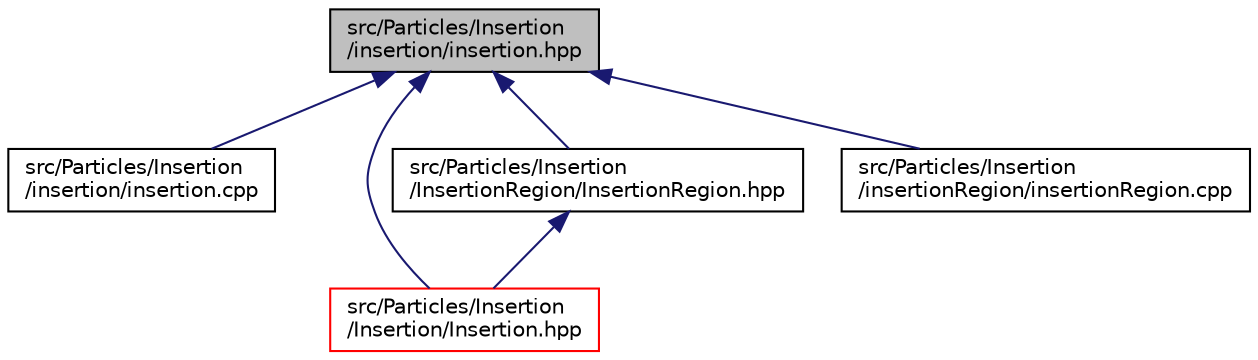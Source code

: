digraph "src/Particles/Insertion/insertion/insertion.hpp"
{
 // LATEX_PDF_SIZE
  edge [fontname="Helvetica",fontsize="10",labelfontname="Helvetica",labelfontsize="10"];
  node [fontname="Helvetica",fontsize="10",shape=record];
  Node1 [label="src/Particles/Insertion\l/insertion/insertion.hpp",height=0.2,width=0.4,color="black", fillcolor="grey75", style="filled", fontcolor="black",tooltip=" "];
  Node1 -> Node2 [dir="back",color="midnightblue",fontsize="10",style="solid",fontname="Helvetica"];
  Node2 [label="src/Particles/Insertion\l/insertion/insertion.cpp",height=0.2,width=0.4,color="black", fillcolor="white", style="filled",URL="$insertion_8cpp.html",tooltip=" "];
  Node1 -> Node3 [dir="back",color="midnightblue",fontsize="10",style="solid",fontname="Helvetica"];
  Node3 [label="src/Particles/Insertion\l/Insertion/Insertion.hpp",height=0.2,width=0.4,color="red", fillcolor="white", style="filled",URL="$Insertion_8hpp.html",tooltip=" "];
  Node1 -> Node8 [dir="back",color="midnightblue",fontsize="10",style="solid",fontname="Helvetica"];
  Node8 [label="src/Particles/Insertion\l/InsertionRegion/InsertionRegion.hpp",height=0.2,width=0.4,color="black", fillcolor="white", style="filled",URL="$InsertionRegion_8hpp.html",tooltip=" "];
  Node8 -> Node3 [dir="back",color="midnightblue",fontsize="10",style="solid",fontname="Helvetica"];
  Node1 -> Node9 [dir="back",color="midnightblue",fontsize="10",style="solid",fontname="Helvetica"];
  Node9 [label="src/Particles/Insertion\l/insertionRegion/insertionRegion.cpp",height=0.2,width=0.4,color="black", fillcolor="white", style="filled",URL="$insertionRegion_8cpp.html",tooltip=" "];
}
